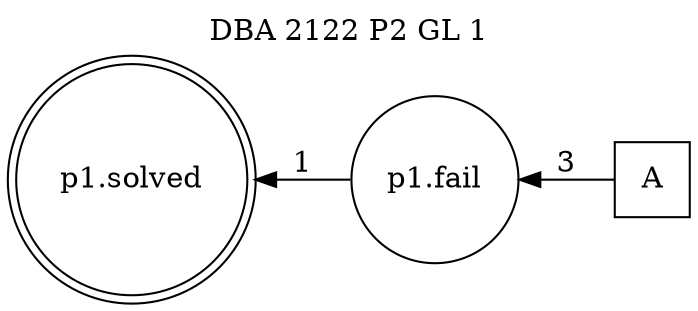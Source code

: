 digraph DBA_2122_P2_GL_1_GOOD {
labelloc="tl"
label= " DBA 2122 P2 GL 1 "
rankdir="RL";
graph [ size=" 10 , 10 !"]

"A" [shape="square" label="A"]
"p1.fail" [shape="circle" label="p1.fail"]
"p1.solved" [shape="doublecircle" label="p1.solved"]
"A" -> "p1.fail" [ label=3]
"p1.fail" -> "p1.solved" [ label=1]
}
